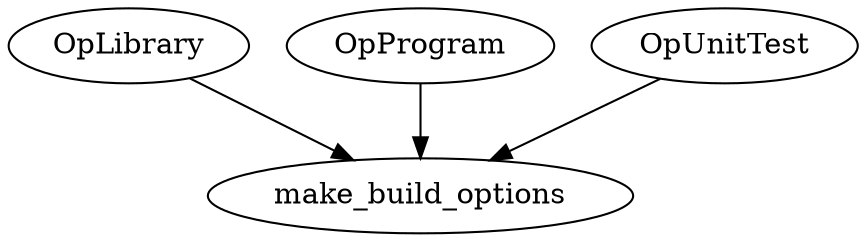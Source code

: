 digraph CppTools
{
  OpLibrary -> make_build_options
  OpProgram -> make_build_options
  OpUnitTest -> make_build_options
}
